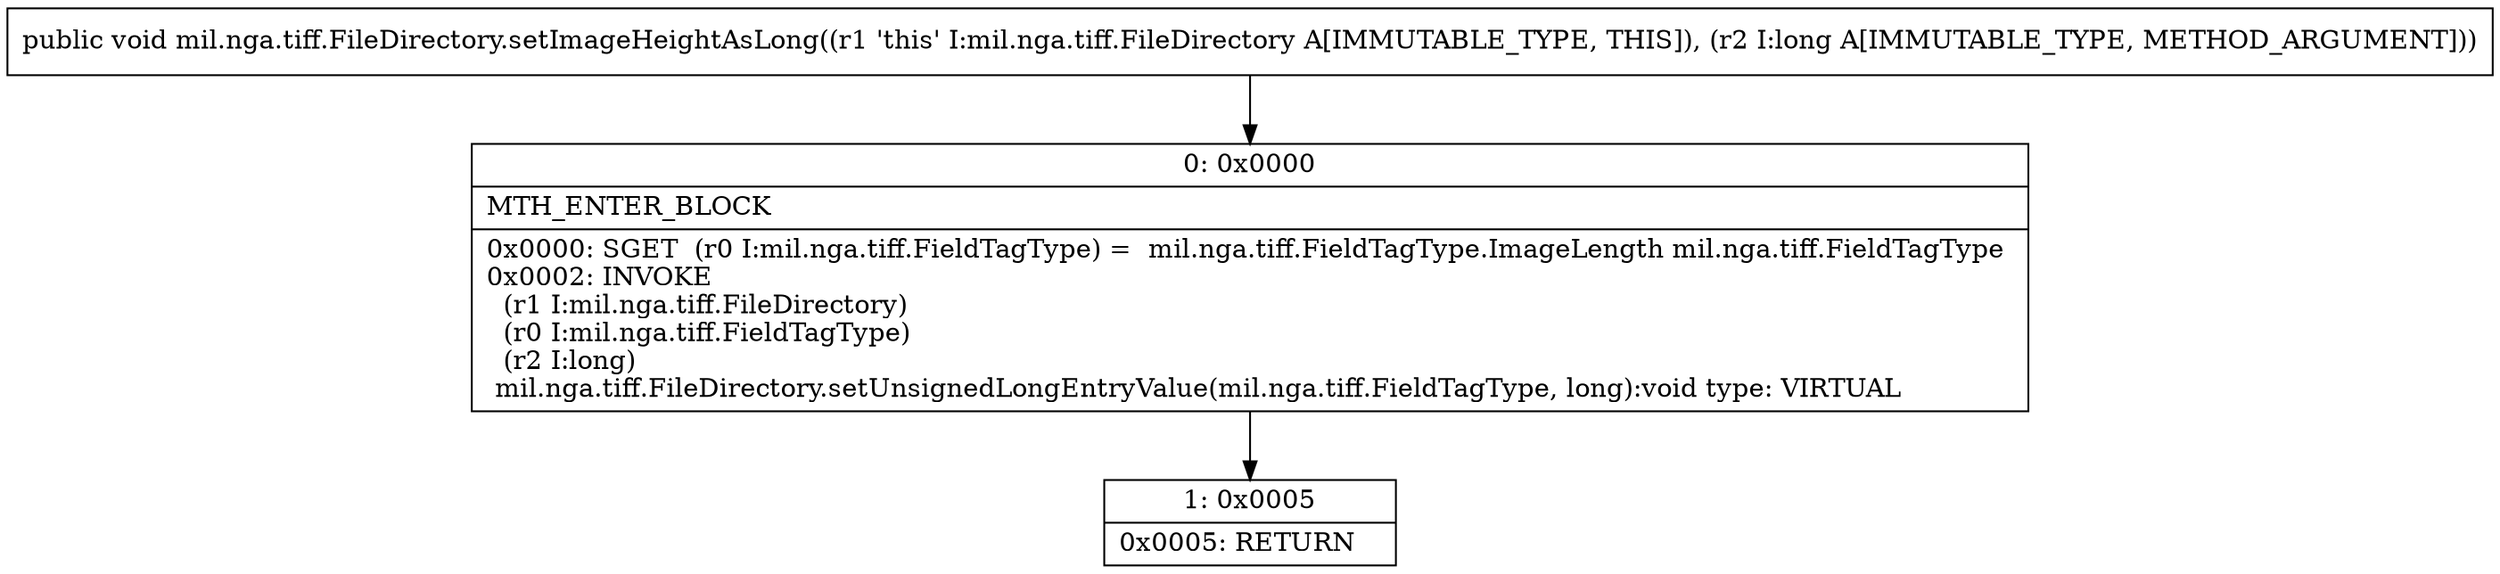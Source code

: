 digraph "CFG formil.nga.tiff.FileDirectory.setImageHeightAsLong(J)V" {
Node_0 [shape=record,label="{0\:\ 0x0000|MTH_ENTER_BLOCK\l|0x0000: SGET  (r0 I:mil.nga.tiff.FieldTagType) =  mil.nga.tiff.FieldTagType.ImageLength mil.nga.tiff.FieldTagType \l0x0002: INVOKE  \l  (r1 I:mil.nga.tiff.FileDirectory)\l  (r0 I:mil.nga.tiff.FieldTagType)\l  (r2 I:long)\l mil.nga.tiff.FileDirectory.setUnsignedLongEntryValue(mil.nga.tiff.FieldTagType, long):void type: VIRTUAL \l}"];
Node_1 [shape=record,label="{1\:\ 0x0005|0x0005: RETURN   \l}"];
MethodNode[shape=record,label="{public void mil.nga.tiff.FileDirectory.setImageHeightAsLong((r1 'this' I:mil.nga.tiff.FileDirectory A[IMMUTABLE_TYPE, THIS]), (r2 I:long A[IMMUTABLE_TYPE, METHOD_ARGUMENT])) }"];
MethodNode -> Node_0;
Node_0 -> Node_1;
}

